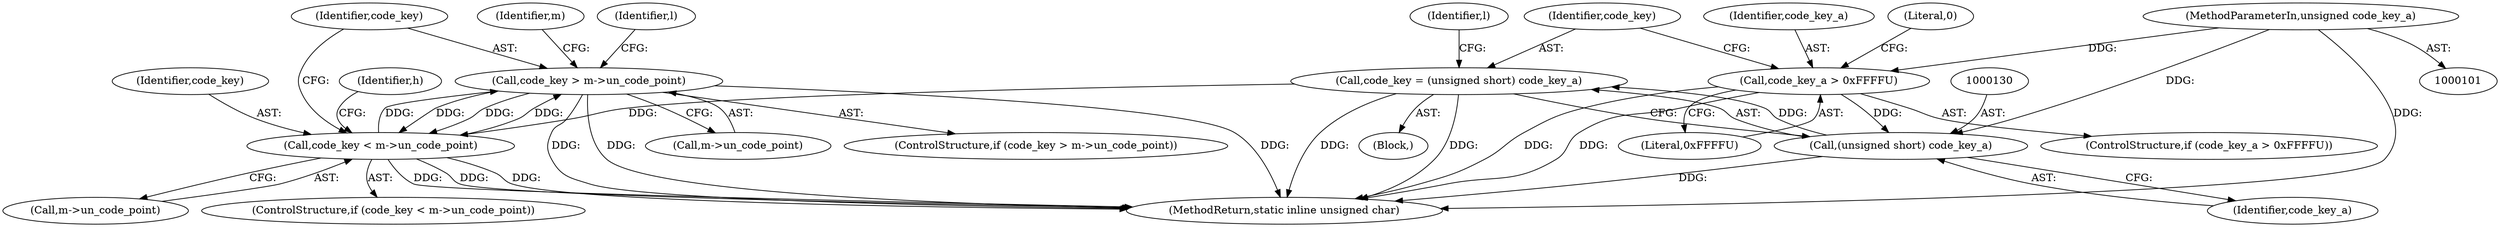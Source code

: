 digraph "0_php-src_0da8b8b801f9276359262f1ef8274c7812d3dfda?w=1_11@pointer" {
"1000159" [label="(Call,code_key > m->un_code_point)"];
"1000147" [label="(Call,code_key < m->un_code_point)"];
"1000159" [label="(Call,code_key > m->un_code_point)"];
"1000127" [label="(Call,code_key = (unsigned short) code_key_a)"];
"1000129" [label="(Call,(unsigned short) code_key_a)"];
"1000122" [label="(Call,code_key_a > 0xFFFFU)"];
"1000103" [label="(MethodParameterIn,unsigned code_key_a)"];
"1000127" [label="(Call,code_key = (unsigned short) code_key_a)"];
"1000124" [label="(Literal,0xFFFFU)"];
"1000129" [label="(Call,(unsigned short) code_key_a)"];
"1000123" [label="(Identifier,code_key_a)"];
"1000147" [label="(Call,code_key < m->un_code_point)"];
"1000176" [label="(MethodReturn,static inline unsigned char)"];
"1000131" [label="(Identifier,code_key_a)"];
"1000159" [label="(Call,code_key > m->un_code_point)"];
"1000128" [label="(Identifier,code_key)"];
"1000165" [label="(Identifier,l)"];
"1000149" [label="(Call,m->un_code_point)"];
"1000172" [label="(Identifier,m)"];
"1000161" [label="(Call,m->un_code_point)"];
"1000158" [label="(ControlStructure,if (code_key > m->un_code_point))"];
"1000134" [label="(Identifier,l)"];
"1000148" [label="(Identifier,code_key)"];
"1000122" [label="(Call,code_key_a > 0xFFFFU)"];
"1000103" [label="(MethodParameterIn,unsigned code_key_a)"];
"1000160" [label="(Identifier,code_key)"];
"1000146" [label="(ControlStructure,if (code_key < m->un_code_point))"];
"1000126" [label="(Literal,0)"];
"1000153" [label="(Identifier,h)"];
"1000105" [label="(Block,)"];
"1000121" [label="(ControlStructure,if (code_key_a > 0xFFFFU))"];
"1000159" -> "1000158"  [label="AST: "];
"1000159" -> "1000161"  [label="CFG: "];
"1000160" -> "1000159"  [label="AST: "];
"1000161" -> "1000159"  [label="AST: "];
"1000165" -> "1000159"  [label="CFG: "];
"1000172" -> "1000159"  [label="CFG: "];
"1000159" -> "1000176"  [label="DDG: "];
"1000159" -> "1000176"  [label="DDG: "];
"1000159" -> "1000176"  [label="DDG: "];
"1000159" -> "1000147"  [label="DDG: "];
"1000159" -> "1000147"  [label="DDG: "];
"1000147" -> "1000159"  [label="DDG: "];
"1000147" -> "1000159"  [label="DDG: "];
"1000147" -> "1000146"  [label="AST: "];
"1000147" -> "1000149"  [label="CFG: "];
"1000148" -> "1000147"  [label="AST: "];
"1000149" -> "1000147"  [label="AST: "];
"1000153" -> "1000147"  [label="CFG: "];
"1000160" -> "1000147"  [label="CFG: "];
"1000147" -> "1000176"  [label="DDG: "];
"1000147" -> "1000176"  [label="DDG: "];
"1000147" -> "1000176"  [label="DDG: "];
"1000127" -> "1000147"  [label="DDG: "];
"1000127" -> "1000105"  [label="AST: "];
"1000127" -> "1000129"  [label="CFG: "];
"1000128" -> "1000127"  [label="AST: "];
"1000129" -> "1000127"  [label="AST: "];
"1000134" -> "1000127"  [label="CFG: "];
"1000127" -> "1000176"  [label="DDG: "];
"1000127" -> "1000176"  [label="DDG: "];
"1000129" -> "1000127"  [label="DDG: "];
"1000129" -> "1000131"  [label="CFG: "];
"1000130" -> "1000129"  [label="AST: "];
"1000131" -> "1000129"  [label="AST: "];
"1000129" -> "1000176"  [label="DDG: "];
"1000122" -> "1000129"  [label="DDG: "];
"1000103" -> "1000129"  [label="DDG: "];
"1000122" -> "1000121"  [label="AST: "];
"1000122" -> "1000124"  [label="CFG: "];
"1000123" -> "1000122"  [label="AST: "];
"1000124" -> "1000122"  [label="AST: "];
"1000126" -> "1000122"  [label="CFG: "];
"1000128" -> "1000122"  [label="CFG: "];
"1000122" -> "1000176"  [label="DDG: "];
"1000122" -> "1000176"  [label="DDG: "];
"1000103" -> "1000122"  [label="DDG: "];
"1000103" -> "1000101"  [label="AST: "];
"1000103" -> "1000176"  [label="DDG: "];
}
